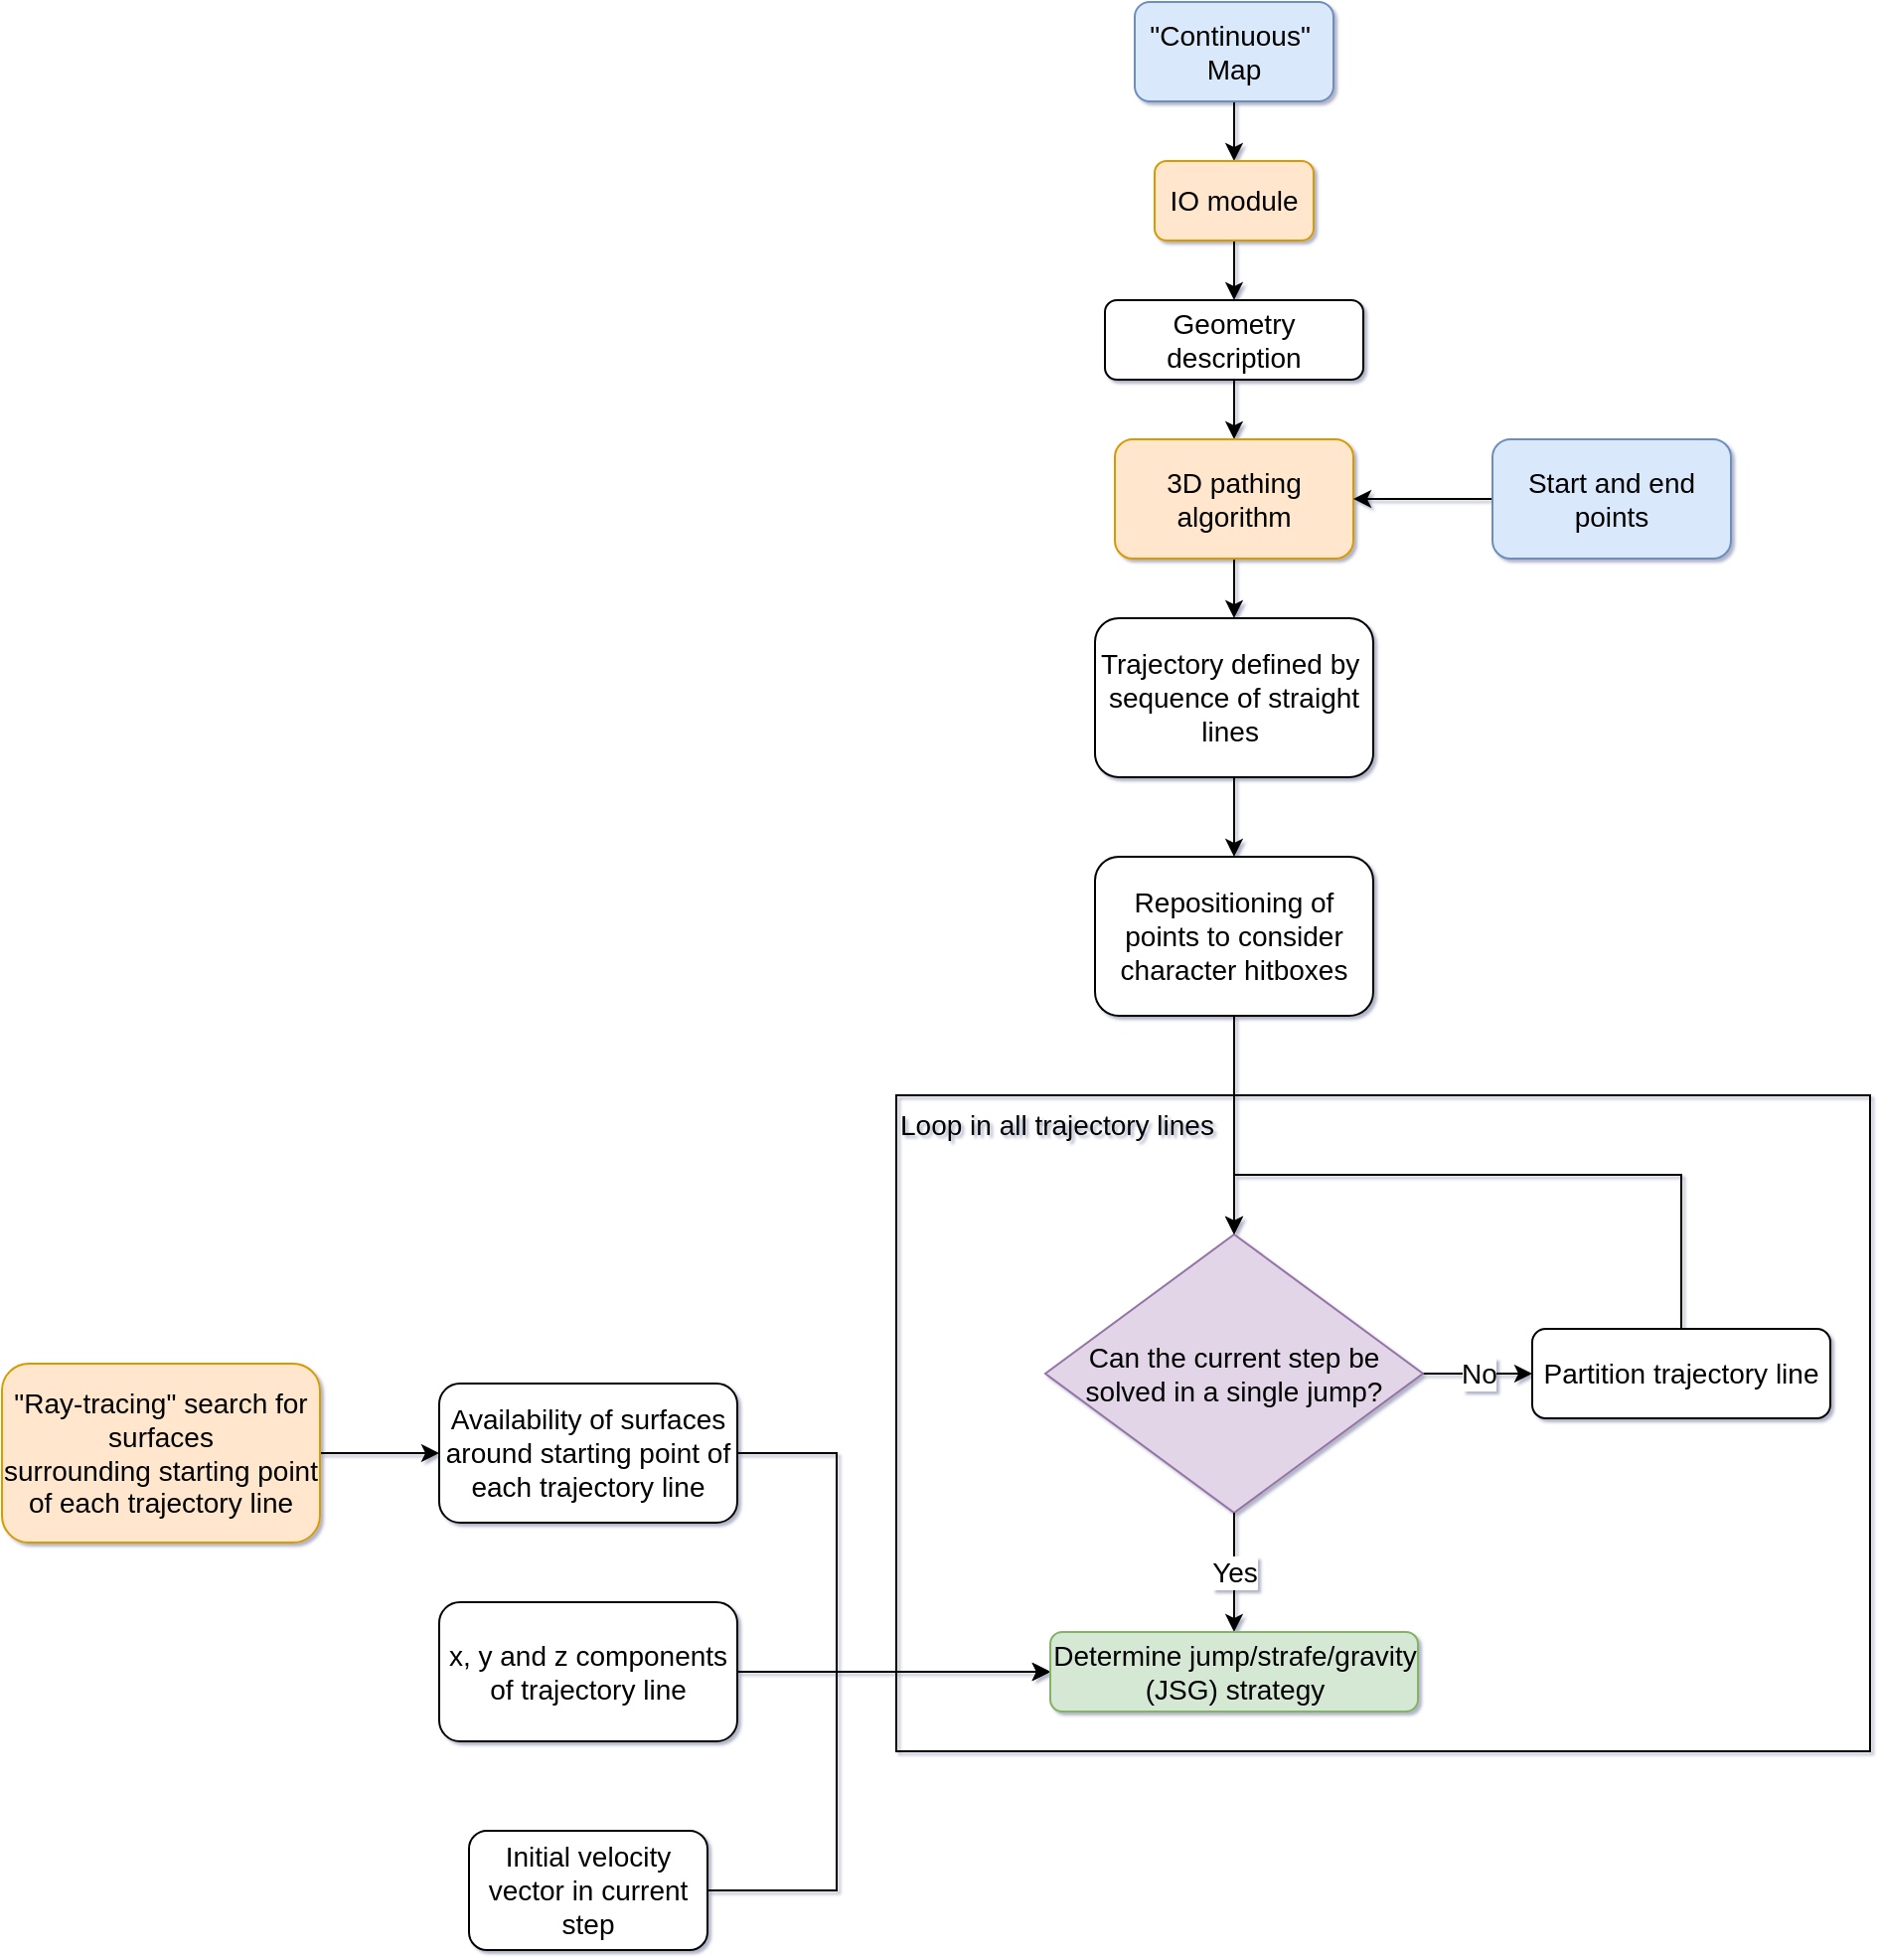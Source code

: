 <mxfile version="16.5.2" type="device"><diagram id="4KbzDlnGxjtaM-y3J9s8" name="Page-1"><mxGraphModel dx="2086" dy="713" grid="1" gridSize="10" guides="1" tooltips="1" connect="1" arrows="1" fold="1" page="1" pageScale="1" pageWidth="827" pageHeight="1169" math="0" shadow="1"><root><mxCell id="0"/><mxCell id="1" parent="0"/><mxCell id="0TB2tcIzndb7Dc65KBGr-4" value="Loop in all trajectory lines" style="whiteSpace=wrap;html=1;fontSize=14;fillColor=none;horizontal=1;align=left;rotation=0;verticalAlign=top;" vertex="1" parent="1"><mxGeometry x="240" y="550" width="490" height="330" as="geometry"/></mxCell><mxCell id="41VyaGODzvW-JFeK4dzk-3" style="edgeStyle=orthogonalEdgeStyle;rounded=0;orthogonalLoop=1;jettySize=auto;html=1;entryX=0.5;entryY=0;entryDx=0;entryDy=0;fontSize=14;" parent="1" source="41VyaGODzvW-JFeK4dzk-2" target="41VyaGODzvW-JFeK4dzk-4" edge="1"><mxGeometry relative="1" as="geometry"><mxPoint x="410" y="90" as="targetPoint"/></mxGeometry></mxCell><mxCell id="41VyaGODzvW-JFeK4dzk-2" value="&quot;Continuous&quot;&amp;nbsp; Map" style="rounded=1;whiteSpace=wrap;html=1;fontSize=14;fillColor=#dae8fc;strokeColor=#6c8ebf;" parent="1" vertex="1"><mxGeometry x="360" width="100" height="50" as="geometry"/></mxCell><mxCell id="41VyaGODzvW-JFeK4dzk-9" value="" style="edgeStyle=orthogonalEdgeStyle;rounded=0;orthogonalLoop=1;jettySize=auto;html=1;fontSize=14;" parent="1" source="41VyaGODzvW-JFeK4dzk-4" target="41VyaGODzvW-JFeK4dzk-8" edge="1"><mxGeometry relative="1" as="geometry"/></mxCell><mxCell id="41VyaGODzvW-JFeK4dzk-4" value="IO module" style="rounded=1;whiteSpace=wrap;html=1;fontSize=14;fillColor=#ffe6cc;strokeColor=#d79b00;" parent="1" vertex="1"><mxGeometry x="370" y="80" width="80" height="40" as="geometry"/></mxCell><mxCell id="41VyaGODzvW-JFeK4dzk-11" value="" style="edgeStyle=orthogonalEdgeStyle;rounded=0;orthogonalLoop=1;jettySize=auto;html=1;fontSize=14;" parent="1" source="41VyaGODzvW-JFeK4dzk-8" target="41VyaGODzvW-JFeK4dzk-10" edge="1"><mxGeometry relative="1" as="geometry"/></mxCell><mxCell id="41VyaGODzvW-JFeK4dzk-8" value="Geometry description" style="whiteSpace=wrap;html=1;rounded=1;fontSize=14;" parent="1" vertex="1"><mxGeometry x="345" y="150" width="130" height="40" as="geometry"/></mxCell><mxCell id="41VyaGODzvW-JFeK4dzk-15" value="" style="edgeStyle=orthogonalEdgeStyle;rounded=0;orthogonalLoop=1;jettySize=auto;html=1;fontSize=14;" parent="1" source="41VyaGODzvW-JFeK4dzk-10" target="41VyaGODzvW-JFeK4dzk-14" edge="1"><mxGeometry relative="1" as="geometry"/></mxCell><mxCell id="41VyaGODzvW-JFeK4dzk-10" value="3D pathing algorithm" style="whiteSpace=wrap;html=1;rounded=1;fontSize=14;fillColor=#ffe6cc;strokeColor=#d79b00;" parent="1" vertex="1"><mxGeometry x="350" y="220" width="120" height="60" as="geometry"/></mxCell><mxCell id="41VyaGODzvW-JFeK4dzk-13" style="edgeStyle=orthogonalEdgeStyle;rounded=0;orthogonalLoop=1;jettySize=auto;html=1;entryX=1;entryY=0.5;entryDx=0;entryDy=0;fontSize=14;" parent="1" source="41VyaGODzvW-JFeK4dzk-12" target="41VyaGODzvW-JFeK4dzk-10" edge="1"><mxGeometry relative="1" as="geometry"/></mxCell><mxCell id="41VyaGODzvW-JFeK4dzk-12" value="Start and end points" style="rounded=1;whiteSpace=wrap;html=1;fontSize=14;fillColor=#dae8fc;strokeColor=#6c8ebf;" parent="1" vertex="1"><mxGeometry x="540" y="220" width="120" height="60" as="geometry"/></mxCell><mxCell id="41VyaGODzvW-JFeK4dzk-17" value="" style="edgeStyle=orthogonalEdgeStyle;rounded=0;orthogonalLoop=1;jettySize=auto;html=1;fontSize=14;" parent="1" source="41VyaGODzvW-JFeK4dzk-14" target="VyMgDWkYQHQynlRWVqZP-2" edge="1"><mxGeometry relative="1" as="geometry"><mxPoint x="410" y="430" as="targetPoint"/></mxGeometry></mxCell><mxCell id="41VyaGODzvW-JFeK4dzk-14" value="Trajectory defined by&amp;nbsp; sequence of straight lines&amp;nbsp;" style="whiteSpace=wrap;html=1;rounded=1;fontSize=14;" parent="1" vertex="1"><mxGeometry x="340" y="310" width="140" height="80" as="geometry"/></mxCell><mxCell id="VyMgDWkYQHQynlRWVqZP-4" style="edgeStyle=orthogonalEdgeStyle;rounded=0;orthogonalLoop=1;jettySize=auto;html=1;entryX=0.5;entryY=0;entryDx=0;entryDy=0;" parent="1" source="VyMgDWkYQHQynlRWVqZP-2" target="0TB2tcIzndb7Dc65KBGr-7" edge="1"><mxGeometry relative="1" as="geometry"><mxPoint x="410" y="540" as="targetPoint"/></mxGeometry></mxCell><mxCell id="VyMgDWkYQHQynlRWVqZP-2" value="Repositioning of points to consider character hitboxes" style="rounded=1;whiteSpace=wrap;html=1;fontSize=14;" parent="1" vertex="1"><mxGeometry x="340" y="430" width="140" height="80" as="geometry"/></mxCell><mxCell id="0TB2tcIzndb7Dc65KBGr-16" style="edgeStyle=orthogonalEdgeStyle;rounded=0;orthogonalLoop=1;jettySize=auto;html=1;fontSize=14;startArrow=none;startFill=0;endArrow=classic;endFill=1;" edge="1" parent="1" source="VyMgDWkYQHQynlRWVqZP-5" target="0TB2tcIzndb7Dc65KBGr-12"><mxGeometry relative="1" as="geometry"><Array as="points"><mxPoint x="200" y="840"/><mxPoint x="200" y="840"/></Array></mxGeometry></mxCell><mxCell id="VyMgDWkYQHQynlRWVqZP-5" value="x, y and z components of trajectory line" style="rounded=1;fontSize=14;whiteSpace=wrap;" parent="1" vertex="1"><mxGeometry x="10" y="805" width="150" height="70" as="geometry"/></mxCell><mxCell id="0TB2tcIzndb7Dc65KBGr-15" style="edgeStyle=orthogonalEdgeStyle;rounded=0;orthogonalLoop=1;jettySize=auto;html=1;entryX=0;entryY=0.5;entryDx=0;entryDy=0;fontSize=14;startArrow=none;startFill=0;endArrow=classic;endFill=1;" edge="1" parent="1" source="VyMgDWkYQHQynlRWVqZP-7" target="0TB2tcIzndb7Dc65KBGr-12"><mxGeometry relative="1" as="geometry"><Array as="points"><mxPoint x="210" y="730"/><mxPoint x="210" y="840"/></Array></mxGeometry></mxCell><mxCell id="VyMgDWkYQHQynlRWVqZP-7" value="Availability of surfaces around starting point of each trajectory line" style="rounded=1;whiteSpace=wrap;html=1;fontSize=14;" parent="1" vertex="1"><mxGeometry x="10" y="695" width="150" height="70" as="geometry"/></mxCell><mxCell id="VyMgDWkYQHQynlRWVqZP-10" style="edgeStyle=orthogonalEdgeStyle;rounded=0;orthogonalLoop=1;jettySize=auto;html=1;fontSize=14;" parent="1" source="VyMgDWkYQHQynlRWVqZP-9" target="VyMgDWkYQHQynlRWVqZP-7" edge="1"><mxGeometry relative="1" as="geometry"/></mxCell><mxCell id="VyMgDWkYQHQynlRWVqZP-9" value="&quot;Ray-tracing&quot; search for surfaces surrounding&amp;nbsp;starting point of each trajectory line" style="rounded=1;whiteSpace=wrap;html=1;fontSize=14;fillColor=#ffe6cc;strokeColor=#d79b00;" parent="1" vertex="1"><mxGeometry x="-210" y="685" width="160" height="90" as="geometry"/></mxCell><mxCell id="0TB2tcIzndb7Dc65KBGr-17" style="edgeStyle=orthogonalEdgeStyle;rounded=0;orthogonalLoop=1;jettySize=auto;html=1;entryX=0;entryY=0.5;entryDx=0;entryDy=0;fontSize=14;startArrow=none;startFill=0;endArrow=classic;endFill=1;" edge="1" parent="1" source="0TB2tcIzndb7Dc65KBGr-1" target="0TB2tcIzndb7Dc65KBGr-12"><mxGeometry relative="1" as="geometry"><Array as="points"><mxPoint x="210" y="950"/><mxPoint x="210" y="840"/></Array></mxGeometry></mxCell><mxCell id="0TB2tcIzndb7Dc65KBGr-1" value="Initial velocity vector in current step" style="rounded=1;whiteSpace=wrap;html=1;fontSize=14;" vertex="1" parent="1"><mxGeometry x="25" y="920" width="120" height="60" as="geometry"/></mxCell><mxCell id="0TB2tcIzndb7Dc65KBGr-10" value="No" style="edgeStyle=orthogonalEdgeStyle;rounded=0;orthogonalLoop=1;jettySize=auto;html=1;fontSize=14;" edge="1" parent="1" source="0TB2tcIzndb7Dc65KBGr-7" target="0TB2tcIzndb7Dc65KBGr-9"><mxGeometry relative="1" as="geometry"/></mxCell><mxCell id="0TB2tcIzndb7Dc65KBGr-7" value="Can the current step be solved in a single jump?" style="rhombus;whiteSpace=wrap;html=1;fontSize=14;fillColor=#e1d5e7;strokeColor=#9673a6;" vertex="1" parent="1"><mxGeometry x="315" y="620" width="190" height="140" as="geometry"/></mxCell><mxCell id="0TB2tcIzndb7Dc65KBGr-11" style="edgeStyle=orthogonalEdgeStyle;rounded=0;orthogonalLoop=1;jettySize=auto;html=1;entryX=0.5;entryY=0;entryDx=0;entryDy=0;fontSize=14;" edge="1" parent="1" source="0TB2tcIzndb7Dc65KBGr-9" target="0TB2tcIzndb7Dc65KBGr-7"><mxGeometry relative="1" as="geometry"><Array as="points"><mxPoint x="635" y="590"/><mxPoint x="410" y="590"/></Array></mxGeometry></mxCell><mxCell id="0TB2tcIzndb7Dc65KBGr-9" value="Partition trajectory line" style="rounded=1;fontSize=14;whiteSpace=wrap;" vertex="1" parent="1"><mxGeometry x="560" y="667.5" width="150" height="45" as="geometry"/></mxCell><mxCell id="0TB2tcIzndb7Dc65KBGr-13" value="Yes" style="edgeStyle=orthogonalEdgeStyle;rounded=0;orthogonalLoop=1;jettySize=auto;html=1;entryX=0.5;entryY=1;entryDx=0;entryDy=0;fontSize=14;startArrow=classic;startFill=1;endArrow=none;endFill=0;" edge="1" parent="1" source="0TB2tcIzndb7Dc65KBGr-12" target="0TB2tcIzndb7Dc65KBGr-7"><mxGeometry relative="1" as="geometry"/></mxCell><mxCell id="0TB2tcIzndb7Dc65KBGr-12" value="Determine jump/strafe/gravity (JSG) strategy" style="rounded=1;fontSize=14;whiteSpace=wrap;fillColor=#d5e8d4;strokeColor=#82b366;" vertex="1" parent="1"><mxGeometry x="317.5" y="820" width="185" height="40" as="geometry"/></mxCell></root></mxGraphModel></diagram></mxfile>